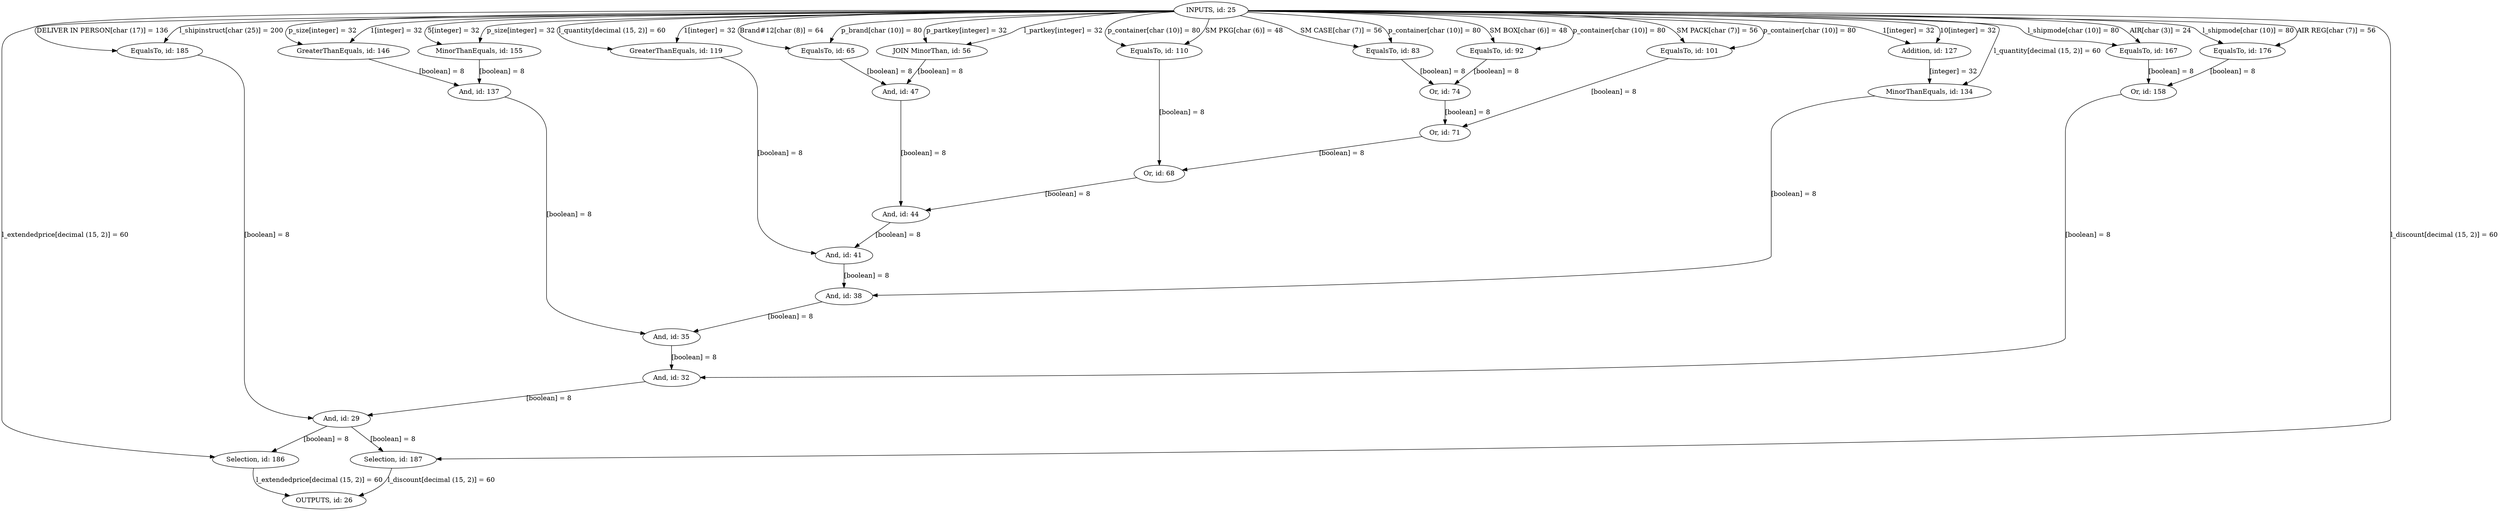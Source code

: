 digraph {
"INPUTS, id: 25" -> "Selection, id: 186"[label="l_extendedprice[decimal (15, 2)] = 60"]
"Selection, id: 186" -> "OUTPUTS, id: 26"[label="l_extendedprice[decimal (15, 2)] = 60"]
"INPUTS, id: 25" -> "Selection, id: 187"[label="l_discount[decimal (15, 2)] = 60"]
"Selection, id: 187" -> "OUTPUTS, id: 26"[label="l_discount[decimal (15, 2)] = 60"]
"And, id: 29" -> "Selection, id: 187"[label="[boolean] = 8"]
"And, id: 29" -> "Selection, id: 186"[label="[boolean] = 8"]
"And, id: 32" -> "And, id: 29"[label="[boolean] = 8"]
"And, id: 35" -> "And, id: 32"[label="[boolean] = 8"]
"And, id: 38" -> "And, id: 35"[label="[boolean] = 8"]
"And, id: 41" -> "And, id: 38"[label="[boolean] = 8"]
"And, id: 44" -> "And, id: 41"[label="[boolean] = 8"]
"And, id: 47" -> "And, id: 44"[label="[boolean] = 8"]
"JOIN MinorThan, id: 56" -> "And, id: 47"[label="[boolean] = 8"]
"EqualsTo, id: 65" -> "And, id: 47"[label="[boolean] = 8"]
"Or, id: 68" -> "And, id: 44"[label="[boolean] = 8"]
"Or, id: 71" -> "Or, id: 68"[label="[boolean] = 8"]
"Or, id: 74" -> "Or, id: 71"[label="[boolean] = 8"]
"EqualsTo, id: 92" -> "Or, id: 74"[label="[boolean] = 8"]
"EqualsTo, id: 83" -> "Or, id: 74"[label="[boolean] = 8"]
"EqualsTo, id: 101" -> "Or, id: 71"[label="[boolean] = 8"]
"EqualsTo, id: 110" -> "Or, id: 68"[label="[boolean] = 8"]
"GreaterThanEquals, id: 119" -> "And, id: 41"[label="[boolean] = 8"]
"MinorThanEquals, id: 134" -> "And, id: 38"[label="[boolean] = 8"]
"Addition, id: 127" -> "MinorThanEquals, id: 134"[label="[integer] = 32"]
"And, id: 137" -> "And, id: 35"[label="[boolean] = 8"]
"GreaterThanEquals, id: 146" -> "And, id: 137"[label="[boolean] = 8"]
"MinorThanEquals, id: 155" -> "And, id: 137"[label="[boolean] = 8"]
"Or, id: 158" -> "And, id: 32"[label="[boolean] = 8"]
"EqualsTo, id: 176" -> "Or, id: 158"[label="[boolean] = 8"]
"EqualsTo, id: 167" -> "Or, id: 158"[label="[boolean] = 8"]
"EqualsTo, id: 185" -> "And, id: 29"[label="[boolean] = 8"]
"INPUTS, id: 25" -> "GreaterThanEquals, id: 146"[label="1[integer] = 32"]
"INPUTS, id: 25" -> "MinorThanEquals, id: 134"[label="l_quantity[decimal (15, 2)] = 60"]
"INPUTS, id: 25" -> "EqualsTo, id: 185"[label="l_shipinstruct[char (25)] = 200"]
"INPUTS, id: 25" -> "GreaterThanEquals, id: 119"[label="l_quantity[decimal (15, 2)] = 60"]
"INPUTS, id: 25" -> "EqualsTo, id: 65"[label="Brand#12[char (8)] = 64"]
"INPUTS, id: 25" -> "MinorThanEquals, id: 155"[label="p_size[integer] = 32"]
"INPUTS, id: 25" -> "EqualsTo, id: 101"[label="SM PACK[char (7)] = 56"]
"INPUTS, id: 25" -> "Addition, id: 127"[label="10[integer] = 32"]
"INPUTS, id: 25" -> "EqualsTo, id: 92"[label="SM BOX[char (6)] = 48"]
"INPUTS, id: 25" -> "EqualsTo, id: 176"[label="l_shipmode[char (10)] = 80"]
"INPUTS, id: 25" -> "Addition, id: 127"[label="1[integer] = 32"]
"INPUTS, id: 25" -> "EqualsTo, id: 167"[label="l_shipmode[char (10)] = 80"]
"INPUTS, id: 25" -> "EqualsTo, id: 185"[label="DELIVER IN PERSON[char (17)] = 136"]
"INPUTS, id: 25" -> "JOIN MinorThan, id: 56"[label="p_partkey[integer] = 32"]
"INPUTS, id: 25" -> "MinorThanEquals, id: 155"[label="5[integer] = 32"]
"INPUTS, id: 25" -> "EqualsTo, id: 167"[label="AIR[char (3)] = 24"]
"INPUTS, id: 25" -> "EqualsTo, id: 101"[label="p_container[char (10)] = 80"]
"INPUTS, id: 25" -> "EqualsTo, id: 83"[label="SM CASE[char (7)] = 56"]
"INPUTS, id: 25" -> "EqualsTo, id: 65"[label="p_brand[char (10)] = 80"]
"INPUTS, id: 25" -> "GreaterThanEquals, id: 119"[label="1[integer] = 32"]
"INPUTS, id: 25" -> "EqualsTo, id: 92"[label="p_container[char (10)] = 80"]
"INPUTS, id: 25" -> "EqualsTo, id: 110"[label="p_container[char (10)] = 80"]
"INPUTS, id: 25" -> "GreaterThanEquals, id: 146"[label="p_size[integer] = 32"]
"INPUTS, id: 25" -> "EqualsTo, id: 176"[label="AIR REG[char (7)] = 56"]
"INPUTS, id: 25" -> "JOIN MinorThan, id: 56"[label="l_partkey[integer] = 32"]
"INPUTS, id: 25" -> "EqualsTo, id: 110"[label="SM PKG[char (6)] = 48"]
"INPUTS, id: 25" -> "EqualsTo, id: 83"[label="p_container[char (10)] = 80"]
}

